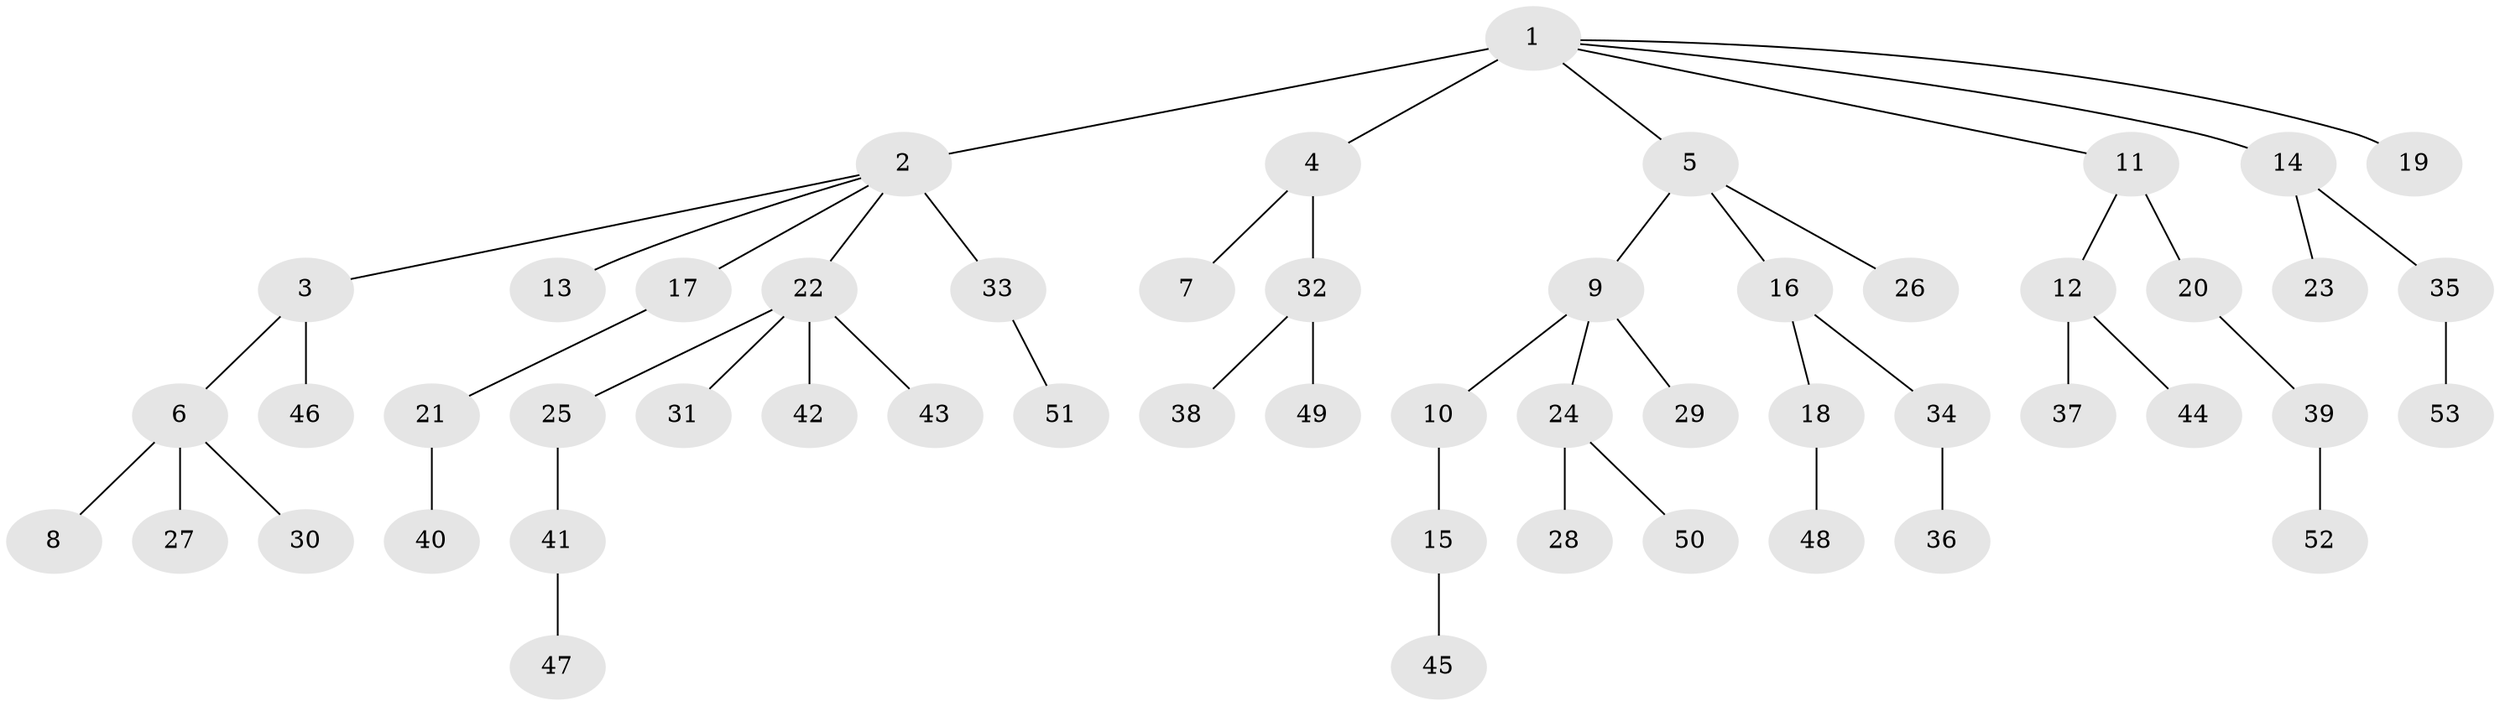 // original degree distribution, {6: 0.02, 9: 0.01, 5: 0.03, 3: 0.09, 4: 0.08, 2: 0.26, 1: 0.51}
// Generated by graph-tools (version 1.1) at 2025/37/03/09/25 02:37:02]
// undirected, 53 vertices, 52 edges
graph export_dot {
graph [start="1"]
  node [color=gray90,style=filled];
  1;
  2;
  3;
  4;
  5;
  6;
  7;
  8;
  9;
  10;
  11;
  12;
  13;
  14;
  15;
  16;
  17;
  18;
  19;
  20;
  21;
  22;
  23;
  24;
  25;
  26;
  27;
  28;
  29;
  30;
  31;
  32;
  33;
  34;
  35;
  36;
  37;
  38;
  39;
  40;
  41;
  42;
  43;
  44;
  45;
  46;
  47;
  48;
  49;
  50;
  51;
  52;
  53;
  1 -- 2 [weight=3.0];
  1 -- 4 [weight=1.0];
  1 -- 5 [weight=1.0];
  1 -- 11 [weight=1.0];
  1 -- 14 [weight=1.0];
  1 -- 19 [weight=1.0];
  2 -- 3 [weight=1.0];
  2 -- 13 [weight=1.0];
  2 -- 17 [weight=1.0];
  2 -- 22 [weight=1.0];
  2 -- 33 [weight=1.0];
  3 -- 6 [weight=1.0];
  3 -- 46 [weight=2.0];
  4 -- 7 [weight=1.0];
  4 -- 32 [weight=1.0];
  5 -- 9 [weight=1.0];
  5 -- 16 [weight=1.0];
  5 -- 26 [weight=1.0];
  6 -- 8 [weight=1.0];
  6 -- 27 [weight=2.0];
  6 -- 30 [weight=1.0];
  9 -- 10 [weight=1.0];
  9 -- 24 [weight=1.0];
  9 -- 29 [weight=1.0];
  10 -- 15 [weight=1.0];
  11 -- 12 [weight=1.0];
  11 -- 20 [weight=2.0];
  12 -- 37 [weight=1.0];
  12 -- 44 [weight=1.0];
  14 -- 23 [weight=1.0];
  14 -- 35 [weight=1.0];
  15 -- 45 [weight=1.0];
  16 -- 18 [weight=1.0];
  16 -- 34 [weight=1.0];
  17 -- 21 [weight=1.0];
  18 -- 48 [weight=1.0];
  20 -- 39 [weight=1.0];
  21 -- 40 [weight=1.0];
  22 -- 25 [weight=2.0];
  22 -- 31 [weight=1.0];
  22 -- 42 [weight=1.0];
  22 -- 43 [weight=1.0];
  24 -- 28 [weight=1.0];
  24 -- 50 [weight=1.0];
  25 -- 41 [weight=1.0];
  32 -- 38 [weight=1.0];
  32 -- 49 [weight=1.0];
  33 -- 51 [weight=1.0];
  34 -- 36 [weight=2.0];
  35 -- 53 [weight=1.0];
  39 -- 52 [weight=1.0];
  41 -- 47 [weight=1.0];
}
